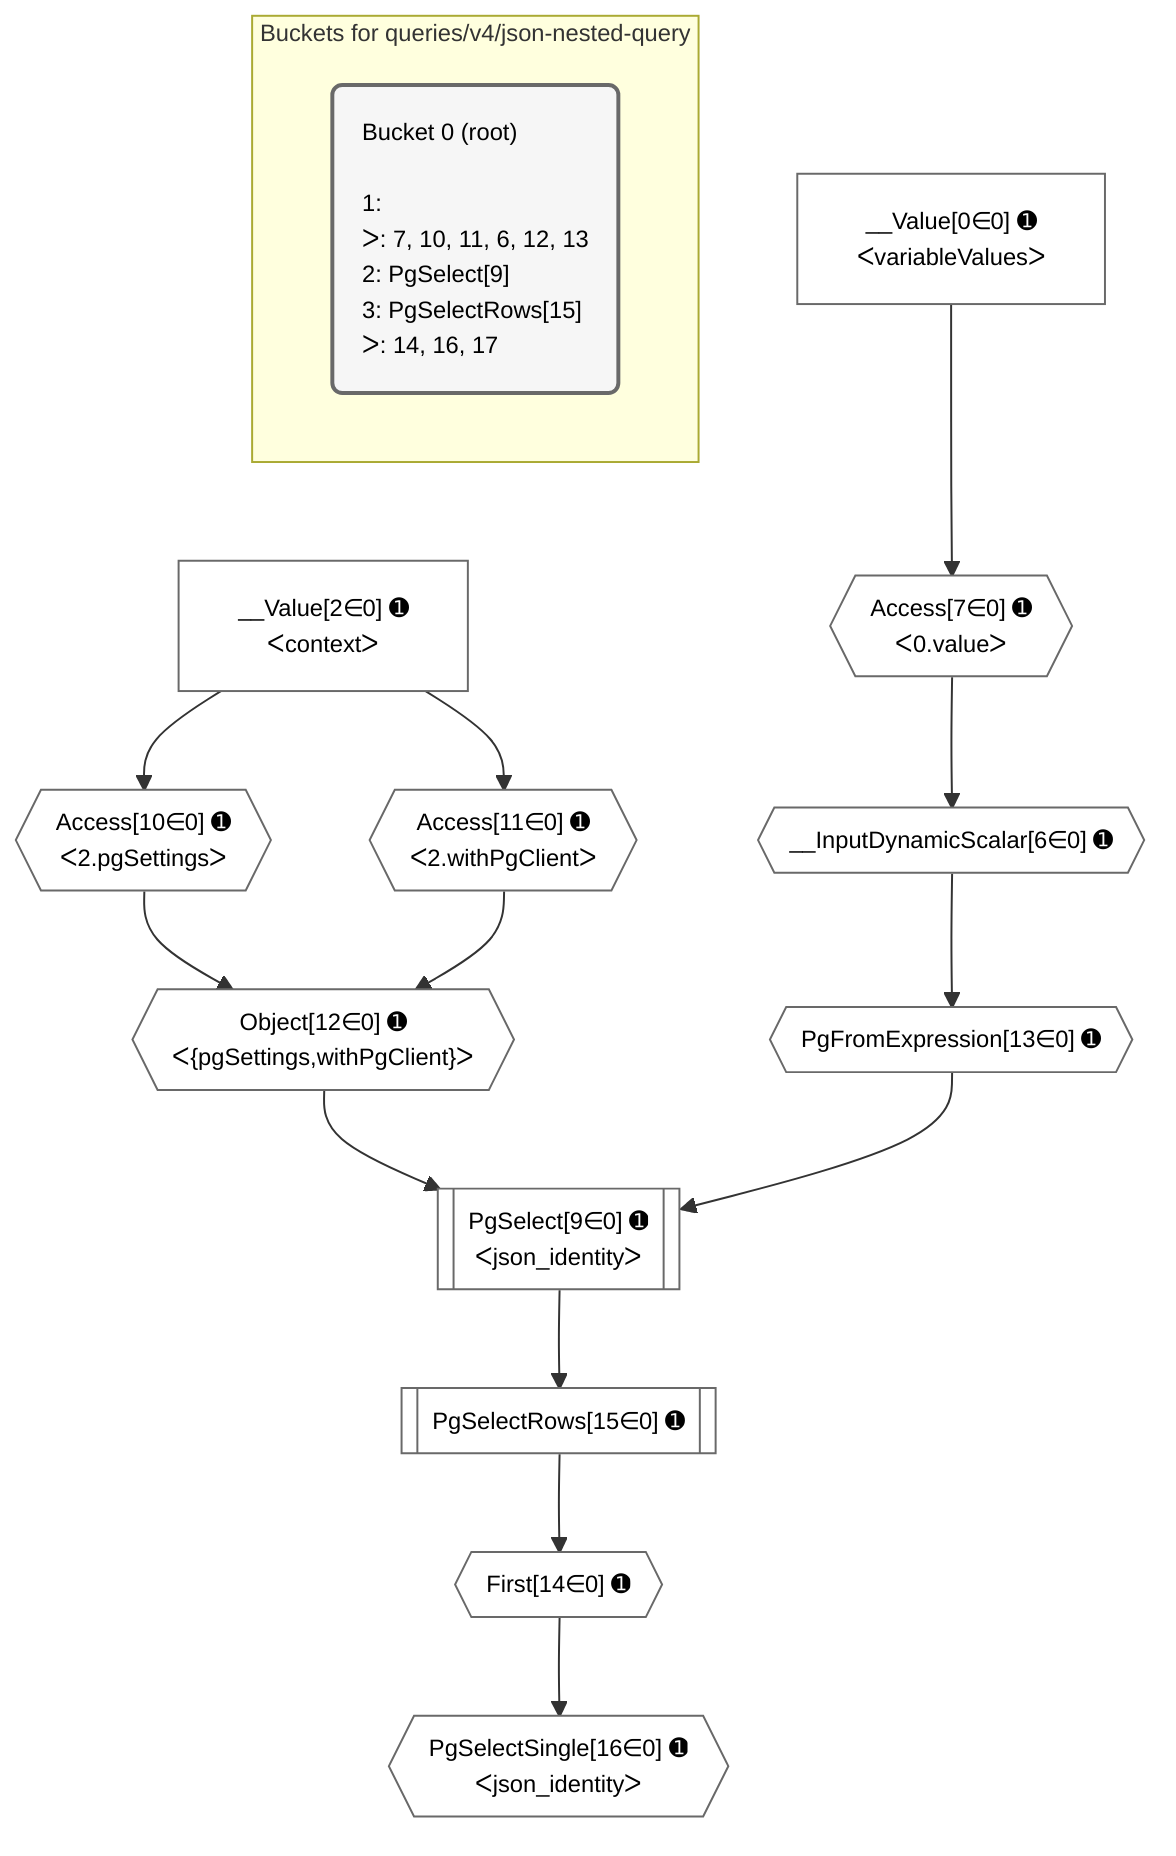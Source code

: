 %%{init: {'themeVariables': { 'fontSize': '12px'}}}%%
graph TD
    classDef path fill:#eee,stroke:#000,color:#000
    classDef plan fill:#fff,stroke-width:1px,color:#000
    classDef itemplan fill:#fff,stroke-width:2px,color:#000
    classDef unbatchedplan fill:#dff,stroke-width:1px,color:#000
    classDef sideeffectplan fill:#fcc,stroke-width:2px,color:#000
    classDef bucket fill:#f6f6f6,color:#000,stroke-width:2px,text-align:left

    subgraph "Buckets for queries/v4/json-nested-query"
    Bucket0("Bucket 0 (root)<br /><br />1: <br />ᐳ: 7, 10, 11, 6, 12, 13<br />2: PgSelect[9]<br />3: PgSelectRows[15]<br />ᐳ: 14, 16, 17"):::bucket
    end

    %% plan dependencies
    PgSelect9[["PgSelect[9∈0] ➊<br />ᐸjson_identityᐳ"]]:::plan
    Object12{{"Object[12∈0] ➊<br />ᐸ{pgSettings,withPgClient}ᐳ"}}:::plan
    PgFromExpression13{{"PgFromExpression[13∈0] ➊"}}:::plan
    Object12 & PgFromExpression13 --> PgSelect9
    Access10{{"Access[10∈0] ➊<br />ᐸ2.pgSettingsᐳ"}}:::plan
    Access11{{"Access[11∈0] ➊<br />ᐸ2.withPgClientᐳ"}}:::plan
    Access10 & Access11 --> Object12
    __InputDynamicScalar6{{"__InputDynamicScalar[6∈0] ➊"}}:::plan
    Access7{{"Access[7∈0] ➊<br />ᐸ0.valueᐳ"}}:::plan
    Access7 --> __InputDynamicScalar6
    __Value0["__Value[0∈0] ➊<br />ᐸvariableValuesᐳ"]:::plan
    __Value0 --> Access7
    __Value2["__Value[2∈0] ➊<br />ᐸcontextᐳ"]:::plan
    __Value2 --> Access10
    __Value2 --> Access11
    __InputDynamicScalar6 --> PgFromExpression13
    First14{{"First[14∈0] ➊"}}:::plan
    PgSelectRows15[["PgSelectRows[15∈0] ➊"]]:::plan
    PgSelectRows15 --> First14
    PgSelect9 --> PgSelectRows15
    PgSelectSingle16{{"PgSelectSingle[16∈0] ➊<br />ᐸjson_identityᐳ"}}:::plan
    First14 --> PgSelectSingle16

    %% define steps
    classDef bucket0 stroke:#696969
    class Bucket0,__Value0,__Value2,__InputDynamicScalar6,Access7,PgSelect9,Access10,Access11,Object12,PgFromExpression13,First14,PgSelectRows15,PgSelectSingle16 bucket0